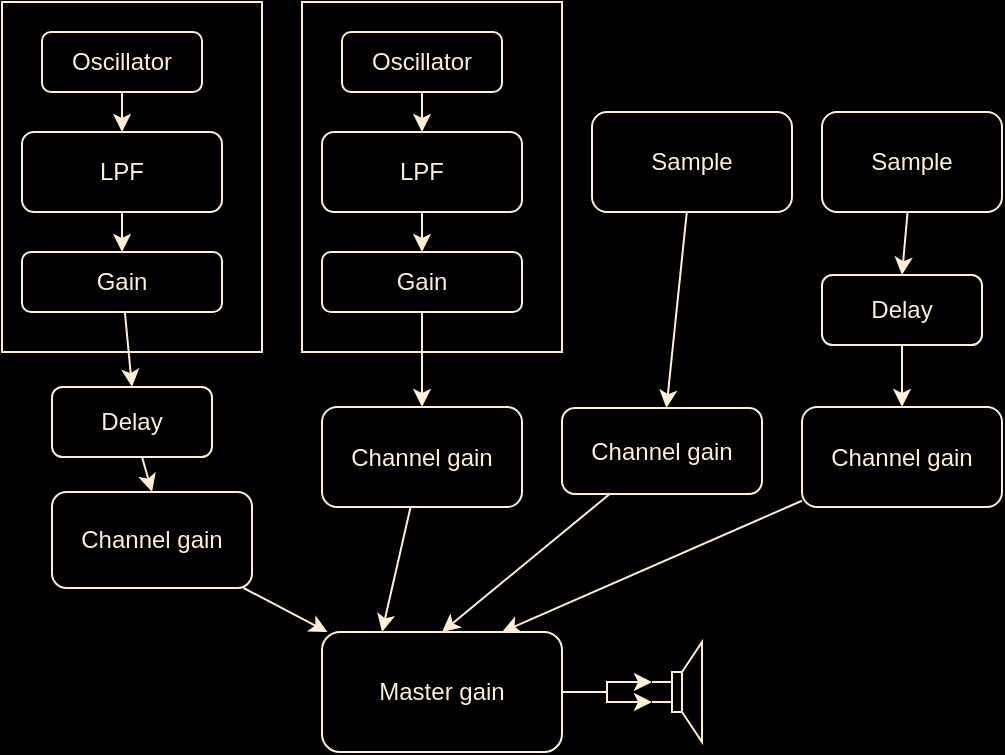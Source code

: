 <mxfile version="12.1.0" type="device" pages="1"><diagram id="mef8zlTb4oxNUUyPIRAg" name="Page-1"><mxGraphModel dx="1061" dy="952" grid="1" gridSize="10" guides="1" tooltips="1" connect="1" arrows="1" fold="1" page="1" pageScale="1" pageWidth="850" pageHeight="1100" background="#000000" math="0" shadow="0"><root><mxCell id="0"/><mxCell id="1" parent="0"/><mxCell id="3uo2h157oQtOCP4Umfj8-28" value="" style="rounded=0;whiteSpace=wrap;html=1;fillColor=none;strokeColor=#FFEFD5;" parent="1" vertex="1"><mxGeometry x="280" y="105" width="130" height="175" as="geometry"/></mxCell><mxCell id="3uo2h157oQtOCP4Umfj8-22" value="" style="rounded=0;whiteSpace=wrap;html=1;fillColor=none;strokeColor=#FFEFD5;" parent="1" vertex="1"><mxGeometry x="130" y="105" width="130" height="175" as="geometry"/></mxCell><mxCell id="3uo2h157oQtOCP4Umfj8-15" style="rounded=0;orthogonalLoop=1;jettySize=auto;html=1;entryX=0.5;entryY=0;entryDx=0;entryDy=0;strokeColor=#FFEFD5;fontColor=#FFEFD5;" parent="1" source="3uo2h157oQtOCP4Umfj8-1" target="3uo2h157oQtOCP4Umfj8-14" edge="1"><mxGeometry relative="1" as="geometry"/></mxCell><mxCell id="3uo2h157oQtOCP4Umfj8-1" value="Oscillator" style="rounded=1;whiteSpace=wrap;html=1;fillColor=none;strokeColor=#FFEFD5;fontColor=#FFEFD5;" parent="1" vertex="1"><mxGeometry x="150" y="120" width="80" height="30" as="geometry"/></mxCell><mxCell id="3uo2h157oQtOCP4Umfj8-4" value="" style="pointerEvents=1;verticalLabelPosition=bottom;shadow=0;dashed=0;align=center;html=1;verticalAlign=top;strokeWidth=1;shape=mxgraph.electrical.electro-mechanical.loudspeaker;fillColor=none;strokeColor=#FFEFD5;fontColor=#FFEFD5;" parent="1" vertex="1"><mxGeometry x="455" y="425" width="25" height="50" as="geometry"/></mxCell><mxCell id="3uo2h157oQtOCP4Umfj8-11" style="edgeStyle=orthogonalEdgeStyle;rounded=0;orthogonalLoop=1;jettySize=auto;html=1;entryX=0;entryY=0.4;entryDx=0;entryDy=0;entryPerimeter=0;fillColor=none;strokeColor=#FFEFD5;fontColor=#FFEFD5;" parent="1" source="3uo2h157oQtOCP4Umfj8-8" target="3uo2h157oQtOCP4Umfj8-4" edge="1"><mxGeometry relative="1" as="geometry"/></mxCell><mxCell id="3uo2h157oQtOCP4Umfj8-12" style="edgeStyle=orthogonalEdgeStyle;rounded=0;orthogonalLoop=1;jettySize=auto;html=1;entryX=0;entryY=0.6;entryDx=0;entryDy=0;entryPerimeter=0;fillColor=none;strokeColor=#FFEFD5;fontColor=#FFEFD5;" parent="1" source="3uo2h157oQtOCP4Umfj8-8" target="3uo2h157oQtOCP4Umfj8-4" edge="1"><mxGeometry relative="1" as="geometry"/></mxCell><mxCell id="3uo2h157oQtOCP4Umfj8-8" value="Master gain" style="rounded=1;whiteSpace=wrap;html=1;fillColor=none;strokeColor=#FFEFD5;fontColor=#FFEFD5;" parent="1" vertex="1"><mxGeometry x="290" y="420" width="120" height="60" as="geometry"/></mxCell><mxCell id="3uo2h157oQtOCP4Umfj8-18" style="edgeStyle=none;rounded=0;orthogonalLoop=1;jettySize=auto;html=1;strokeColor=#FFEFD5;fontColor=#FFEFD5;" parent="1" source="3uo2h157oQtOCP4Umfj8-14" target="3uo2h157oQtOCP4Umfj8-17" edge="1"><mxGeometry relative="1" as="geometry"/></mxCell><mxCell id="3uo2h157oQtOCP4Umfj8-14" value="LPF" style="rounded=1;whiteSpace=wrap;html=1;fillColor=none;strokeColor=#FFEFD5;fontColor=#FFEFD5;" parent="1" vertex="1"><mxGeometry x="140" y="170" width="100" height="40" as="geometry"/></mxCell><mxCell id="3uo2h157oQtOCP4Umfj8-32" style="edgeStyle=none;rounded=0;orthogonalLoop=1;jettySize=auto;html=1;strokeColor=#FFEFD5;fontColor=#FFEFD5;entryX=0.5;entryY=0;entryDx=0;entryDy=0;" parent="1" source="3uo2h157oQtOCP4Umfj8-17" target="3uo2h157oQtOCP4Umfj8-36" edge="1"><mxGeometry relative="1" as="geometry"/></mxCell><mxCell id="3uo2h157oQtOCP4Umfj8-17" value="Gain" style="rounded=1;whiteSpace=wrap;html=1;fillColor=none;strokeColor=#FFEFD5;fontColor=#FFEFD5;" parent="1" vertex="1"><mxGeometry x="140" y="230" width="100" height="30" as="geometry"/></mxCell><mxCell id="3uo2h157oQtOCP4Umfj8-23" style="rounded=0;orthogonalLoop=1;jettySize=auto;html=1;entryX=0.5;entryY=0;entryDx=0;entryDy=0;strokeColor=#FFEFD5;fontColor=#FFEFD5;" parent="1" source="3uo2h157oQtOCP4Umfj8-24" target="3uo2h157oQtOCP4Umfj8-26" edge="1"><mxGeometry relative="1" as="geometry"/></mxCell><mxCell id="3uo2h157oQtOCP4Umfj8-24" value="Oscillator" style="rounded=1;whiteSpace=wrap;html=1;fillColor=none;strokeColor=#FFEFD5;fontColor=#FFEFD5;" parent="1" vertex="1"><mxGeometry x="300" y="120" width="80" height="30" as="geometry"/></mxCell><mxCell id="3uo2h157oQtOCP4Umfj8-25" style="edgeStyle=none;rounded=0;orthogonalLoop=1;jettySize=auto;html=1;strokeColor=#FFEFD5;fontColor=#FFEFD5;" parent="1" source="3uo2h157oQtOCP4Umfj8-26" target="3uo2h157oQtOCP4Umfj8-27" edge="1"><mxGeometry relative="1" as="geometry"/></mxCell><mxCell id="3uo2h157oQtOCP4Umfj8-26" value="LPF" style="rounded=1;whiteSpace=wrap;html=1;fillColor=none;strokeColor=#FFEFD5;fontColor=#FFEFD5;" parent="1" vertex="1"><mxGeometry x="290" y="170" width="100" height="40" as="geometry"/></mxCell><mxCell id="3uo2h157oQtOCP4Umfj8-31" style="edgeStyle=none;rounded=0;orthogonalLoop=1;jettySize=auto;html=1;strokeColor=#FFEFD5;fontColor=#FFEFD5;" parent="1" source="3uo2h157oQtOCP4Umfj8-27" target="3uo2h157oQtOCP4Umfj8-30" edge="1"><mxGeometry relative="1" as="geometry"/></mxCell><mxCell id="3uo2h157oQtOCP4Umfj8-27" value="Gain" style="rounded=1;whiteSpace=wrap;html=1;fillColor=none;strokeColor=#FFEFD5;fontColor=#FFEFD5;" parent="1" vertex="1"><mxGeometry x="290" y="230" width="100" height="30" as="geometry"/></mxCell><mxCell id="3uo2h157oQtOCP4Umfj8-34" style="edgeStyle=none;rounded=0;orthogonalLoop=1;jettySize=auto;html=1;strokeColor=#FFEFD5;fontColor=#FFEFD5;" parent="1" source="3uo2h157oQtOCP4Umfj8-29" target="3uo2h157oQtOCP4Umfj8-8" edge="1"><mxGeometry relative="1" as="geometry"/></mxCell><mxCell id="3uo2h157oQtOCP4Umfj8-29" value="Channel gain" style="rounded=1;whiteSpace=wrap;html=1;fillColor=none;strokeColor=#FFEFD5;fontColor=#FFEFD5;" parent="1" vertex="1"><mxGeometry x="155" y="350" width="100" height="48" as="geometry"/></mxCell><mxCell id="3uo2h157oQtOCP4Umfj8-33" style="edgeStyle=none;rounded=0;orthogonalLoop=1;jettySize=auto;html=1;entryX=0.25;entryY=0;entryDx=0;entryDy=0;strokeColor=#FFEFD5;fontColor=#FFEFD5;" parent="1" source="3uo2h157oQtOCP4Umfj8-30" target="3uo2h157oQtOCP4Umfj8-8" edge="1"><mxGeometry relative="1" as="geometry"/></mxCell><mxCell id="3uo2h157oQtOCP4Umfj8-30" value="Channel gain" style="rounded=1;whiteSpace=wrap;html=1;fillColor=none;strokeColor=#FFEFD5;fontColor=#FFEFD5;" parent="1" vertex="1"><mxGeometry x="290" y="307.5" width="100" height="50" as="geometry"/></mxCell><mxCell id="3uo2h157oQtOCP4Umfj8-37" style="edgeStyle=none;rounded=0;orthogonalLoop=1;jettySize=auto;html=1;entryX=0.5;entryY=0;entryDx=0;entryDy=0;strokeColor=#FFEFD5;fontColor=#FFEFD5;" parent="1" source="3uo2h157oQtOCP4Umfj8-36" target="3uo2h157oQtOCP4Umfj8-29" edge="1"><mxGeometry relative="1" as="geometry"/></mxCell><mxCell id="3uo2h157oQtOCP4Umfj8-36" value="Delay" style="rounded=1;whiteSpace=wrap;html=1;fillColor=none;strokeColor=#FFEFD5;fontColor=#FFEFD5;" parent="1" vertex="1"><mxGeometry x="155" y="297.5" width="80" height="35" as="geometry"/></mxCell><mxCell id="3a5wruumhw5qsOZsvgPr-13" style="edgeStyle=none;rounded=0;orthogonalLoop=1;jettySize=auto;html=1;entryX=0.5;entryY=0;entryDx=0;entryDy=0;strokeColor=#FFEFD5;fontColor=#FFEFD5;" edge="1" parent="1" source="3a5wruumhw5qsOZsvgPr-2" target="3uo2h157oQtOCP4Umfj8-8"><mxGeometry relative="1" as="geometry"/></mxCell><mxCell id="3a5wruumhw5qsOZsvgPr-2" value="Channel gain" style="rounded=1;whiteSpace=wrap;html=1;fillColor=none;strokeColor=#FFEFD5;fontColor=#FFEFD5;" vertex="1" parent="1"><mxGeometry x="410" y="308" width="100" height="43" as="geometry"/></mxCell><mxCell id="3a5wruumhw5qsOZsvgPr-16" style="edgeStyle=none;rounded=0;orthogonalLoop=1;jettySize=auto;html=1;strokeColor=#FFEFD5;fontColor=#FFEFD5;" edge="1" parent="1" source="3a5wruumhw5qsOZsvgPr-5" target="3a5wruumhw5qsOZsvgPr-2"><mxGeometry relative="1" as="geometry"/></mxCell><mxCell id="3a5wruumhw5qsOZsvgPr-5" value="Sample" style="rounded=1;whiteSpace=wrap;html=1;fillColor=none;strokeColor=#FFEFD5;fontColor=#FFEFD5;" vertex="1" parent="1"><mxGeometry x="425" y="160" width="100" height="50" as="geometry"/></mxCell><mxCell id="3a5wruumhw5qsOZsvgPr-12" style="edgeStyle=none;rounded=0;orthogonalLoop=1;jettySize=auto;html=1;strokeColor=#FFEFD5;fontColor=#FFEFD5;entryX=0.75;entryY=0;entryDx=0;entryDy=0;" edge="1" parent="1" source="3a5wruumhw5qsOZsvgPr-3" target="3uo2h157oQtOCP4Umfj8-8"><mxGeometry relative="1" as="geometry"/></mxCell><mxCell id="3a5wruumhw5qsOZsvgPr-3" value="Channel gain" style="rounded=1;whiteSpace=wrap;html=1;fillColor=none;strokeColor=#FFEFD5;fontColor=#FFEFD5;" vertex="1" parent="1"><mxGeometry x="530" y="307.5" width="100" height="50" as="geometry"/></mxCell><mxCell id="3a5wruumhw5qsOZsvgPr-14" style="edgeStyle=none;rounded=0;orthogonalLoop=1;jettySize=auto;html=1;entryX=0.5;entryY=0;entryDx=0;entryDy=0;strokeColor=#FFEFD5;fontColor=#FFEFD5;" edge="1" parent="1" source="3a5wruumhw5qsOZsvgPr-8" target="3a5wruumhw5qsOZsvgPr-10"><mxGeometry relative="1" as="geometry"/></mxCell><mxCell id="3a5wruumhw5qsOZsvgPr-8" value="Sample" style="rounded=1;whiteSpace=wrap;html=1;fillColor=none;strokeColor=#FFEFD5;fontColor=#FFEFD5;" vertex="1" parent="1"><mxGeometry x="540" y="160" width="90" height="50" as="geometry"/></mxCell><mxCell id="3a5wruumhw5qsOZsvgPr-15" style="edgeStyle=none;rounded=0;orthogonalLoop=1;jettySize=auto;html=1;strokeColor=#FFEFD5;fontColor=#FFEFD5;" edge="1" parent="1" source="3a5wruumhw5qsOZsvgPr-10" target="3a5wruumhw5qsOZsvgPr-3"><mxGeometry relative="1" as="geometry"/></mxCell><mxCell id="3a5wruumhw5qsOZsvgPr-10" value="Delay" style="rounded=1;whiteSpace=wrap;html=1;fillColor=none;strokeColor=#FFEFD5;fontColor=#FFEFD5;" vertex="1" parent="1"><mxGeometry x="540" y="241.5" width="80" height="35" as="geometry"/></mxCell></root></mxGraphModel></diagram></mxfile>
